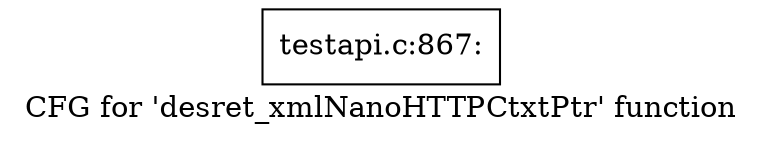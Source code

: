digraph "CFG for 'desret_xmlNanoHTTPCtxtPtr' function" {
	label="CFG for 'desret_xmlNanoHTTPCtxtPtr' function";

	Node0x46fd4d0 [shape=record,label="{testapi.c:867:}"];
}
